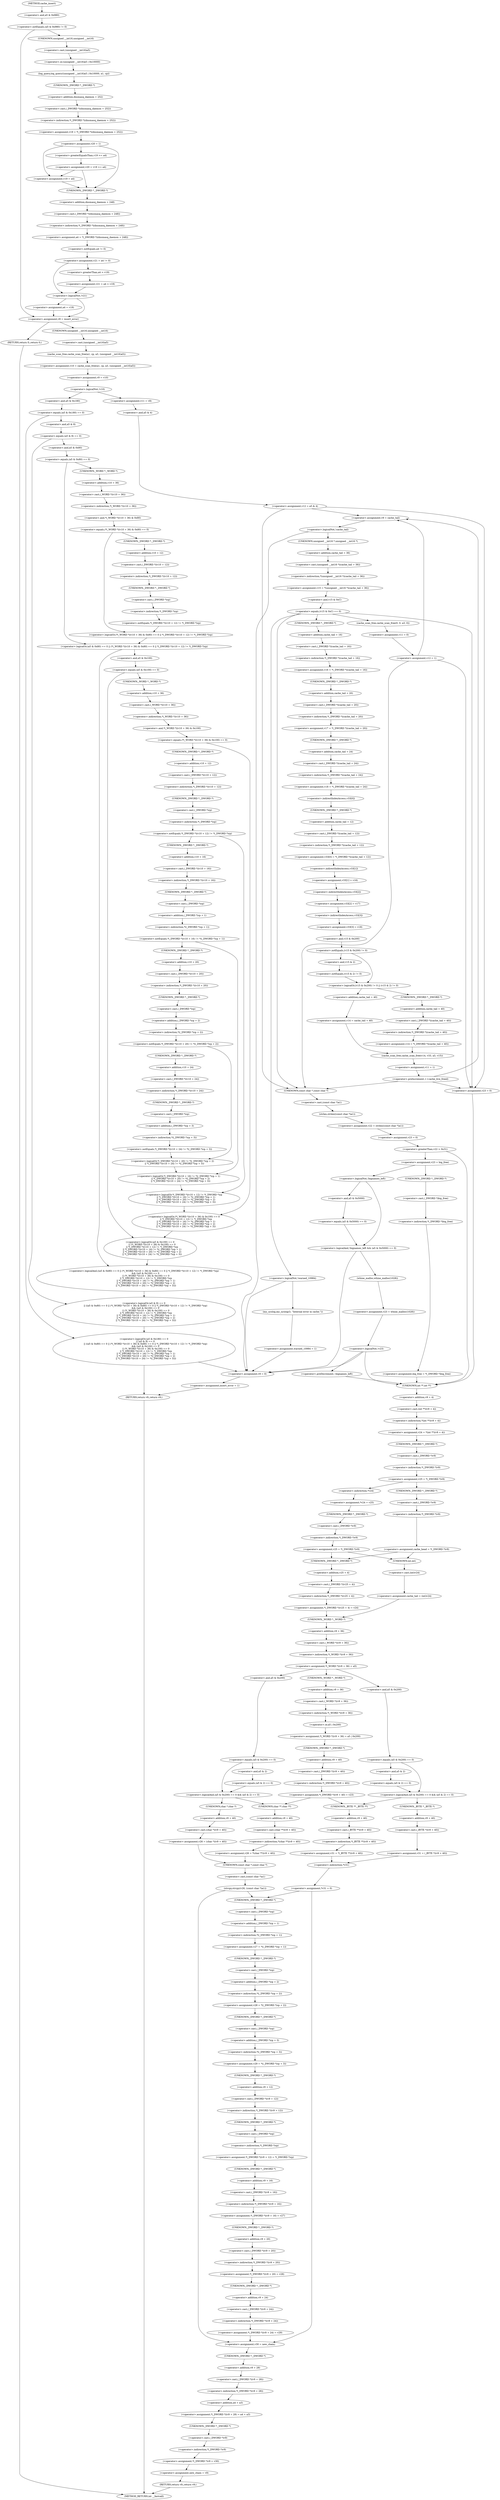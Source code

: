 digraph cache_insert {  
"1000157" [label = "(<operator>.notEquals,(a5 & 0x980) != 0)" ]
"1000158" [label = "(<operator>.and,a5 & 0x980)" ]
"1000163" [label = "(log_query,log_query((unsigned __int16)a5 | 0x10000, a1, cp))" ]
"1000164" [label = "(<operator>.or,(unsigned __int16)a5 | 0x10000)" ]
"1000165" [label = "(<operator>.cast,(unsigned __int16)a5)" ]
"1000166" [label = "(UNKNOWN,unsigned __int16,unsigned __int16)" ]
"1000171" [label = "(<operator>.assignment,v19 = *(_DWORD *)(dnsmasq_daemon + 252))" ]
"1000173" [label = "(<operator>.indirection,*(_DWORD *)(dnsmasq_daemon + 252))" ]
"1000174" [label = "(<operator>.cast,(_DWORD *)(dnsmasq_daemon + 252))" ]
"1000175" [label = "(UNKNOWN,_DWORD *,_DWORD *)" ]
"1000176" [label = "(<operator>.addition,dnsmasq_daemon + 252)" ]
"1000179" [label = "(<operator>.assignment,v20 = 1)" ]
"1000184" [label = "(<operator>.assignment,v20 = v19 >= a4)" ]
"1000186" [label = "(<operator>.greaterEqualsThan,v19 >= a4)" ]
"1000191" [label = "(<operator>.assignment,v19 = a4)" ]
"1000194" [label = "(<operator>.assignment,a4 = *(_DWORD *)(dnsmasq_daemon + 248))" ]
"1000196" [label = "(<operator>.indirection,*(_DWORD *)(dnsmasq_daemon + 248))" ]
"1000197" [label = "(<operator>.cast,(_DWORD *)(dnsmasq_daemon + 248))" ]
"1000198" [label = "(UNKNOWN,_DWORD *,_DWORD *)" ]
"1000199" [label = "(<operator>.addition,dnsmasq_daemon + 248)" ]
"1000202" [label = "(<operator>.assignment,v21 = a4 != 0)" ]
"1000204" [label = "(<operator>.notEquals,a4 != 0)" ]
"1000209" [label = "(<operator>.assignment,v21 = a4 > v19)" ]
"1000211" [label = "(<operator>.greaterThan,a4 > v19)" ]
"1000215" [label = "(<operator>.logicalNot,!v21)" ]
"1000217" [label = "(<operator>.assignment,a4 = v19)" ]
"1000220" [label = "(<operator>.assignment,v8 = insert_error)" ]
"1000225" [label = "(RETURN,return 0;,return 0;)" ]
"1000227" [label = "(<operator>.assignment,v10 = cache_scan_free(a1, cp, a3, (unsigned __int16)a5))" ]
"1000229" [label = "(cache_scan_free,cache_scan_free(a1, cp, a3, (unsigned __int16)a5))" ]
"1000233" [label = "(<operator>.cast,(unsigned __int16)a5)" ]
"1000234" [label = "(UNKNOWN,unsigned __int16,unsigned __int16)" ]
"1000236" [label = "(<operator>.assignment,v9 = v10)" ]
"1000240" [label = "(<operator>.logicalNot,!v10)" ]
"1000243" [label = "(<operator>.assignment,v11 = v8)" ]
"1000246" [label = "(<operator>.assignment,v12 = a5 & 4)" ]
"1000248" [label = "(<operator>.and,a5 & 4)" ]
"1000254" [label = "(<operator>.assignment,v9 = cache_tail)" ]
"1000258" [label = "(<operator>.logicalNot,!cache_tail)" ]
"1000261" [label = "(<operator>.assignment,v15 = *(unsigned __int16 *)(cache_tail + 36))" ]
"1000263" [label = "(<operator>.indirection,*(unsigned __int16 *)(cache_tail + 36))" ]
"1000264" [label = "(<operator>.cast,(unsigned __int16 *)(cache_tail + 36))" ]
"1000265" [label = "(UNKNOWN,unsigned __int16 *,unsigned __int16 *)" ]
"1000266" [label = "(<operator>.addition,cache_tail + 36)" ]
"1000270" [label = "(<operator>.equals,(v15 & 0xC) == 0)" ]
"1000271" [label = "(<operator>.and,v15 & 0xC)" ]
"1000280" [label = "(<operator>.logicalNot,!warned_10984)" ]
"1000283" [label = "(my_syslog,my_syslog(3, \"Internal error in cache.\"))" ]
"1000286" [label = "(<operator>.assignment,warned_10984 = 1)" ]
"1000293" [label = "(<operator>.assignment,v16 = *(_DWORD *)(cache_tail + 16))" ]
"1000295" [label = "(<operator>.indirection,*(_DWORD *)(cache_tail + 16))" ]
"1000296" [label = "(<operator>.cast,(_DWORD *)(cache_tail + 16))" ]
"1000297" [label = "(UNKNOWN,_DWORD *,_DWORD *)" ]
"1000298" [label = "(<operator>.addition,cache_tail + 16)" ]
"1000301" [label = "(<operator>.assignment,v17 = *(_DWORD *)(cache_tail + 20))" ]
"1000303" [label = "(<operator>.indirection,*(_DWORD *)(cache_tail + 20))" ]
"1000304" [label = "(<operator>.cast,(_DWORD *)(cache_tail + 20))" ]
"1000305" [label = "(UNKNOWN,_DWORD *,_DWORD *)" ]
"1000306" [label = "(<operator>.addition,cache_tail + 20)" ]
"1000309" [label = "(<operator>.assignment,v18 = *(_DWORD *)(cache_tail + 24))" ]
"1000311" [label = "(<operator>.indirection,*(_DWORD *)(cache_tail + 24))" ]
"1000312" [label = "(<operator>.cast,(_DWORD *)(cache_tail + 24))" ]
"1000313" [label = "(UNKNOWN,_DWORD *,_DWORD *)" ]
"1000314" [label = "(<operator>.addition,cache_tail + 24)" ]
"1000317" [label = "(<operator>.assignment,v33[0] = *(_DWORD *)(cache_tail + 12))" ]
"1000318" [label = "(<operator>.indirectIndexAccess,v33[0])" ]
"1000321" [label = "(<operator>.indirection,*(_DWORD *)(cache_tail + 12))" ]
"1000322" [label = "(<operator>.cast,(_DWORD *)(cache_tail + 12))" ]
"1000323" [label = "(UNKNOWN,_DWORD *,_DWORD *)" ]
"1000324" [label = "(<operator>.addition,cache_tail + 12)" ]
"1000327" [label = "(<operator>.assignment,v33[1] = v16)" ]
"1000328" [label = "(<operator>.indirectIndexAccess,v33[1])" ]
"1000332" [label = "(<operator>.assignment,v33[2] = v17)" ]
"1000333" [label = "(<operator>.indirectIndexAccess,v33[2])" ]
"1000337" [label = "(<operator>.assignment,v33[3] = v18)" ]
"1000338" [label = "(<operator>.indirectIndexAccess,v33[3])" ]
"1000343" [label = "(<operator>.logicalOr,(v15 & 0x200) != 0 || (v15 & 2) != 0)" ]
"1000344" [label = "(<operator>.notEquals,(v15 & 0x200) != 0)" ]
"1000345" [label = "(<operator>.and,v15 & 0x200)" ]
"1000349" [label = "(<operator>.notEquals,(v15 & 2) != 0)" ]
"1000350" [label = "(<operator>.and,v15 & 2)" ]
"1000354" [label = "(<operator>.assignment,v14 = *(_DWORD *)(cache_tail + 40))" ]
"1000356" [label = "(<operator>.indirection,*(_DWORD *)(cache_tail + 40))" ]
"1000357" [label = "(<operator>.cast,(_DWORD *)(cache_tail + 40))" ]
"1000358" [label = "(UNKNOWN,_DWORD *,_DWORD *)" ]
"1000359" [label = "(<operator>.addition,cache_tail + 40)" ]
"1000363" [label = "(<operator>.assignment,v14 = cache_tail + 40)" ]
"1000365" [label = "(<operator>.addition,cache_tail + 40)" ]
"1000368" [label = "(cache_scan_free,cache_scan_free(v14, v33, a3, v15))" ]
"1000373" [label = "(<operator>.assignment,v11 = 1)" ]
"1000376" [label = "(<operator>.preIncrement,++cache_live_freed)" ]
"1000380" [label = "(cache_scan_free,cache_scan_free(0, 0, a3, 0))" ]
"1000385" [label = "(<operator>.assignment,v11 = 0)" ]
"1000388" [label = "(<operator>.assignment,v12 = 1)" ]
"1000394" [label = "(<operator>.assignment,v22 = strlen((const char *)a1))" ]
"1000396" [label = "(strlen,strlen((const char *)a1))" ]
"1000397" [label = "(<operator>.cast,(const char *)a1)" ]
"1000398" [label = "(UNKNOWN,const char *,const char *)" ]
"1000400" [label = "(<operator>.assignment,v23 = 0)" ]
"1000404" [label = "(<operator>.greaterThan,v22 > 0x31)" ]
"1000408" [label = "(<operator>.assignment,v23 = big_free)" ]
"1000414" [label = "(<operator>.assignment,big_free = *(_DWORD *)big_free)" ]
"1000416" [label = "(<operator>.indirection,*(_DWORD *)big_free)" ]
"1000417" [label = "(<operator>.cast,(_DWORD *)big_free)" ]
"1000418" [label = "(UNKNOWN,_DWORD *,_DWORD *)" ]
"1000423" [label = "(<operator>.logicalAnd,!bignames_left && (a5 & 0x5000) == 0)" ]
"1000424" [label = "(<operator>.logicalNot,!bignames_left)" ]
"1000426" [label = "(<operator>.equals,(a5 & 0x5000) == 0)" ]
"1000427" [label = "(<operator>.and,a5 & 0x5000)" ]
"1000432" [label = "(<operator>.assignment,v23 = whine_malloc(1028))" ]
"1000434" [label = "(whine_malloc,whine_malloc(1028))" ]
"1000437" [label = "(<operator>.logicalNot,!v23)" ]
"1000442" [label = "(<operator>.preDecrement,--bignames_left)" ]
"1000446" [label = "(<operator>.assignment,v23 = 0)" ]
"1000449" [label = "(<operator>.assignment,v24 = *(int **)(v9 + 4))" ]
"1000451" [label = "(<operator>.indirection,*(int **)(v9 + 4))" ]
"1000452" [label = "(<operator>.cast,(int **)(v9 + 4))" ]
"1000453" [label = "(UNKNOWN,int **,int **)" ]
"1000454" [label = "(<operator>.addition,v9 + 4)" ]
"1000457" [label = "(<operator>.assignment,v25 = *(_DWORD *)v9)" ]
"1000459" [label = "(<operator>.indirection,*(_DWORD *)v9)" ]
"1000460" [label = "(<operator>.cast,(_DWORD *)v9)" ]
"1000461" [label = "(UNKNOWN,_DWORD *,_DWORD *)" ]
"1000466" [label = "(<operator>.assignment,*v24 = v25)" ]
"1000467" [label = "(<operator>.indirection,*v24)" ]
"1000470" [label = "(<operator>.assignment,v25 = *(_DWORD *)v9)" ]
"1000472" [label = "(<operator>.indirection,*(_DWORD *)v9)" ]
"1000473" [label = "(<operator>.cast,(_DWORD *)v9)" ]
"1000474" [label = "(UNKNOWN,_DWORD *,_DWORD *)" ]
"1000478" [label = "(<operator>.assignment,cache_head = *(_DWORD *)v9)" ]
"1000480" [label = "(<operator>.indirection,*(_DWORD *)v9)" ]
"1000481" [label = "(<operator>.cast,(_DWORD *)v9)" ]
"1000482" [label = "(UNKNOWN,_DWORD *,_DWORD *)" ]
"1000486" [label = "(<operator>.assignment,*(_DWORD *)(v25 + 4) = v24)" ]
"1000487" [label = "(<operator>.indirection,*(_DWORD *)(v25 + 4))" ]
"1000488" [label = "(<operator>.cast,(_DWORD *)(v25 + 4))" ]
"1000489" [label = "(UNKNOWN,_DWORD *,_DWORD *)" ]
"1000490" [label = "(<operator>.addition,v25 + 4)" ]
"1000495" [label = "(<operator>.assignment,cache_tail = (int)v24)" ]
"1000497" [label = "(<operator>.cast,(int)v24)" ]
"1000498" [label = "(UNKNOWN,int,int)" ]
"1000500" [label = "(<operator>.assignment,*(_WORD *)(v9 + 36) = a5)" ]
"1000501" [label = "(<operator>.indirection,*(_WORD *)(v9 + 36))" ]
"1000502" [label = "(<operator>.cast,(_WORD *)(v9 + 36))" ]
"1000503" [label = "(UNKNOWN,_WORD *,_WORD *)" ]
"1000504" [label = "(<operator>.addition,v9 + 36)" ]
"1000511" [label = "(<operator>.assignment,*(_WORD *)(v9 + 36) = a5 | 0x200)" ]
"1000512" [label = "(<operator>.indirection,*(_WORD *)(v9 + 36))" ]
"1000513" [label = "(<operator>.cast,(_WORD *)(v9 + 36))" ]
"1000514" [label = "(UNKNOWN,_WORD *,_WORD *)" ]
"1000515" [label = "(<operator>.addition,v9 + 36)" ]
"1000518" [label = "(<operator>.or,a5 | 0x200)" ]
"1000521" [label = "(<operator>.assignment,*(_DWORD *)(v9 + 40) = v23)" ]
"1000522" [label = "(<operator>.indirection,*(_DWORD *)(v9 + 40))" ]
"1000523" [label = "(<operator>.cast,(_DWORD *)(v9 + 40))" ]
"1000524" [label = "(UNKNOWN,_DWORD *,_DWORD *)" ]
"1000525" [label = "(<operator>.addition,v9 + 40)" ]
"1000538" [label = "(<operator>.logicalAnd,(a5 & 0x200) == 0 && (a5 & 2) == 0)" ]
"1000539" [label = "(<operator>.equals,(a5 & 0x200) == 0)" ]
"1000540" [label = "(<operator>.and,a5 & 0x200)" ]
"1000544" [label = "(<operator>.equals,(a5 & 2) == 0)" ]
"1000545" [label = "(<operator>.and,a5 & 2)" ]
"1000550" [label = "(<operator>.assignment,v26 = (char *)(v9 + 40))" ]
"1000552" [label = "(<operator>.cast,(char *)(v9 + 40))" ]
"1000553" [label = "(UNKNOWN,char *,char *)" ]
"1000554" [label = "(<operator>.addition,v9 + 40)" ]
"1000559" [label = "(<operator>.assignment,v26 = *(char **)(v9 + 40))" ]
"1000561" [label = "(<operator>.indirection,*(char **)(v9 + 40))" ]
"1000562" [label = "(<operator>.cast,(char **)(v9 + 40))" ]
"1000563" [label = "(UNKNOWN,char **,char **)" ]
"1000564" [label = "(<operator>.addition,v9 + 40)" ]
"1000568" [label = "(strcpy,strcpy(v26, (const char *)a1))" ]
"1000570" [label = "(<operator>.cast,(const char *)a1)" ]
"1000571" [label = "(UNKNOWN,const char *,const char *)" ]
"1000577" [label = "(<operator>.assignment,v27 = *((_DWORD *)cp + 1))" ]
"1000579" [label = "(<operator>.indirection,*((_DWORD *)cp + 1))" ]
"1000580" [label = "(<operator>.addition,(_DWORD *)cp + 1)" ]
"1000581" [label = "(<operator>.cast,(_DWORD *)cp)" ]
"1000582" [label = "(UNKNOWN,_DWORD *,_DWORD *)" ]
"1000585" [label = "(<operator>.assignment,v28 = *((_DWORD *)cp + 2))" ]
"1000587" [label = "(<operator>.indirection,*((_DWORD *)cp + 2))" ]
"1000588" [label = "(<operator>.addition,(_DWORD *)cp + 2)" ]
"1000589" [label = "(<operator>.cast,(_DWORD *)cp)" ]
"1000590" [label = "(UNKNOWN,_DWORD *,_DWORD *)" ]
"1000593" [label = "(<operator>.assignment,v29 = *((_DWORD *)cp + 3))" ]
"1000595" [label = "(<operator>.indirection,*((_DWORD *)cp + 3))" ]
"1000596" [label = "(<operator>.addition,(_DWORD *)cp + 3)" ]
"1000597" [label = "(<operator>.cast,(_DWORD *)cp)" ]
"1000598" [label = "(UNKNOWN,_DWORD *,_DWORD *)" ]
"1000601" [label = "(<operator>.assignment,*(_DWORD *)(v9 + 12) = *(_DWORD *)cp)" ]
"1000602" [label = "(<operator>.indirection,*(_DWORD *)(v9 + 12))" ]
"1000603" [label = "(<operator>.cast,(_DWORD *)(v9 + 12))" ]
"1000604" [label = "(UNKNOWN,_DWORD *,_DWORD *)" ]
"1000605" [label = "(<operator>.addition,v9 + 12)" ]
"1000608" [label = "(<operator>.indirection,*(_DWORD *)cp)" ]
"1000609" [label = "(<operator>.cast,(_DWORD *)cp)" ]
"1000610" [label = "(UNKNOWN,_DWORD *,_DWORD *)" ]
"1000612" [label = "(<operator>.assignment,*(_DWORD *)(v9 + 16) = v27)" ]
"1000613" [label = "(<operator>.indirection,*(_DWORD *)(v9 + 16))" ]
"1000614" [label = "(<operator>.cast,(_DWORD *)(v9 + 16))" ]
"1000615" [label = "(UNKNOWN,_DWORD *,_DWORD *)" ]
"1000616" [label = "(<operator>.addition,v9 + 16)" ]
"1000620" [label = "(<operator>.assignment,*(_DWORD *)(v9 + 20) = v28)" ]
"1000621" [label = "(<operator>.indirection,*(_DWORD *)(v9 + 20))" ]
"1000622" [label = "(<operator>.cast,(_DWORD *)(v9 + 20))" ]
"1000623" [label = "(UNKNOWN,_DWORD *,_DWORD *)" ]
"1000624" [label = "(<operator>.addition,v9 + 20)" ]
"1000628" [label = "(<operator>.assignment,*(_DWORD *)(v9 + 24) = v29)" ]
"1000629" [label = "(<operator>.indirection,*(_DWORD *)(v9 + 24))" ]
"1000630" [label = "(<operator>.cast,(_DWORD *)(v9 + 24))" ]
"1000631" [label = "(UNKNOWN,_DWORD *,_DWORD *)" ]
"1000632" [label = "(<operator>.addition,v9 + 24)" ]
"1000636" [label = "(<operator>.assignment,v30 = new_chain)" ]
"1000639" [label = "(<operator>.assignment,*(_DWORD *)(v9 + 28) = a4 + a3)" ]
"1000640" [label = "(<operator>.indirection,*(_DWORD *)(v9 + 28))" ]
"1000641" [label = "(<operator>.cast,(_DWORD *)(v9 + 28))" ]
"1000642" [label = "(UNKNOWN,_DWORD *,_DWORD *)" ]
"1000643" [label = "(<operator>.addition,v9 + 28)" ]
"1000646" [label = "(<operator>.addition,a4 + a3)" ]
"1000649" [label = "(<operator>.assignment,*(_DWORD *)v9 = v30)" ]
"1000650" [label = "(<operator>.indirection,*(_DWORD *)v9)" ]
"1000651" [label = "(<operator>.cast,(_DWORD *)v9)" ]
"1000652" [label = "(UNKNOWN,_DWORD *,_DWORD *)" ]
"1000655" [label = "(<operator>.assignment,new_chain = v9)" ]
"1000658" [label = "(RETURN,return v9;,return v9;)" ]
"1000661" [label = "(<operator>.logicalAnd,(a5 & 0x200) == 0 && (a5 & 2) == 0)" ]
"1000662" [label = "(<operator>.equals,(a5 & 0x200) == 0)" ]
"1000663" [label = "(<operator>.and,a5 & 0x200)" ]
"1000667" [label = "(<operator>.equals,(a5 & 2) == 0)" ]
"1000668" [label = "(<operator>.and,a5 & 2)" ]
"1000673" [label = "(<operator>.assignment,v31 = (_BYTE *)(v9 + 40))" ]
"1000675" [label = "(<operator>.cast,(_BYTE *)(v9 + 40))" ]
"1000676" [label = "(UNKNOWN,_BYTE *,_BYTE *)" ]
"1000677" [label = "(<operator>.addition,v9 + 40)" ]
"1000681" [label = "(<operator>.assignment,*v31 = 0)" ]
"1000682" [label = "(<operator>.indirection,*v31)" ]
"1000686" [label = "(<operator>.assignment,v31 = *(_BYTE **)(v9 + 40))" ]
"1000688" [label = "(<operator>.indirection,*(_BYTE **)(v9 + 40))" ]
"1000689" [label = "(<operator>.cast,(_BYTE **)(v9 + 40))" ]
"1000690" [label = "(UNKNOWN,_BYTE **,_BYTE **)" ]
"1000691" [label = "(<operator>.addition,v9 + 40)" ]
"1000696" [label = "(<operator>.logicalOr,(a5 & 0x180) == 0\n    || (a5 & 8) == 0\n    || ((a5 & 0x80) == 0 || (*(_WORD *)(v10 + 36) & 0x80) == 0 || *(_DWORD *)(v10 + 12) != *(_DWORD *)cp)\n    && ((a5 & 0x100) == 0\n     || (*(_WORD *)(v10 + 36) & 0x100) == 0\n     || *(_DWORD *)(v10 + 12) != *(_DWORD *)cp\n     || *(_DWORD *)(v10 + 16) != *((_DWORD *)cp + 1)\n     || *(_DWORD *)(v10 + 20) != *((_DWORD *)cp + 2)\n     || *(_DWORD *)(v10 + 24) != *((_DWORD *)cp + 3)))" ]
"1000697" [label = "(<operator>.equals,(a5 & 0x180) == 0)" ]
"1000698" [label = "(<operator>.and,a5 & 0x180)" ]
"1000702" [label = "(<operator>.logicalOr,(a5 & 8) == 0\n    || ((a5 & 0x80) == 0 || (*(_WORD *)(v10 + 36) & 0x80) == 0 || *(_DWORD *)(v10 + 12) != *(_DWORD *)cp)\n    && ((a5 & 0x100) == 0\n     || (*(_WORD *)(v10 + 36) & 0x100) == 0\n     || *(_DWORD *)(v10 + 12) != *(_DWORD *)cp\n     || *(_DWORD *)(v10 + 16) != *((_DWORD *)cp + 1)\n     || *(_DWORD *)(v10 + 20) != *((_DWORD *)cp + 2)\n     || *(_DWORD *)(v10 + 24) != *((_DWORD *)cp + 3)))" ]
"1000703" [label = "(<operator>.equals,(a5 & 8) == 0)" ]
"1000704" [label = "(<operator>.and,a5 & 8)" ]
"1000708" [label = "(<operator>.logicalAnd,((a5 & 0x80) == 0 || (*(_WORD *)(v10 + 36) & 0x80) == 0 || *(_DWORD *)(v10 + 12) != *(_DWORD *)cp)\n    && ((a5 & 0x100) == 0\n     || (*(_WORD *)(v10 + 36) & 0x100) == 0\n     || *(_DWORD *)(v10 + 12) != *(_DWORD *)cp\n     || *(_DWORD *)(v10 + 16) != *((_DWORD *)cp + 1)\n     || *(_DWORD *)(v10 + 20) != *((_DWORD *)cp + 2)\n     || *(_DWORD *)(v10 + 24) != *((_DWORD *)cp + 3)))" ]
"1000709" [label = "(<operator>.logicalOr,(a5 & 0x80) == 0 || (*(_WORD *)(v10 + 36) & 0x80) == 0 || *(_DWORD *)(v10 + 12) != *(_DWORD *)cp)" ]
"1000710" [label = "(<operator>.equals,(a5 & 0x80) == 0)" ]
"1000711" [label = "(<operator>.and,a5 & 0x80)" ]
"1000715" [label = "(<operator>.logicalOr,(*(_WORD *)(v10 + 36) & 0x80) == 0 || *(_DWORD *)(v10 + 12) != *(_DWORD *)cp)" ]
"1000716" [label = "(<operator>.equals,(*(_WORD *)(v10 + 36) & 0x80) == 0)" ]
"1000717" [label = "(<operator>.and,*(_WORD *)(v10 + 36) & 0x80)" ]
"1000718" [label = "(<operator>.indirection,*(_WORD *)(v10 + 36))" ]
"1000719" [label = "(<operator>.cast,(_WORD *)(v10 + 36))" ]
"1000720" [label = "(UNKNOWN,_WORD *,_WORD *)" ]
"1000721" [label = "(<operator>.addition,v10 + 36)" ]
"1000726" [label = "(<operator>.notEquals,*(_DWORD *)(v10 + 12) != *(_DWORD *)cp)" ]
"1000727" [label = "(<operator>.indirection,*(_DWORD *)(v10 + 12))" ]
"1000728" [label = "(<operator>.cast,(_DWORD *)(v10 + 12))" ]
"1000729" [label = "(UNKNOWN,_DWORD *,_DWORD *)" ]
"1000730" [label = "(<operator>.addition,v10 + 12)" ]
"1000733" [label = "(<operator>.indirection,*(_DWORD *)cp)" ]
"1000734" [label = "(<operator>.cast,(_DWORD *)cp)" ]
"1000735" [label = "(UNKNOWN,_DWORD *,_DWORD *)" ]
"1000737" [label = "(<operator>.logicalOr,(a5 & 0x100) == 0\n     || (*(_WORD *)(v10 + 36) & 0x100) == 0\n     || *(_DWORD *)(v10 + 12) != *(_DWORD *)cp\n     || *(_DWORD *)(v10 + 16) != *((_DWORD *)cp + 1)\n     || *(_DWORD *)(v10 + 20) != *((_DWORD *)cp + 2)\n     || *(_DWORD *)(v10 + 24) != *((_DWORD *)cp + 3))" ]
"1000738" [label = "(<operator>.equals,(a5 & 0x100) == 0)" ]
"1000739" [label = "(<operator>.and,a5 & 0x100)" ]
"1000743" [label = "(<operator>.logicalOr,(*(_WORD *)(v10 + 36) & 0x100) == 0\n     || *(_DWORD *)(v10 + 12) != *(_DWORD *)cp\n     || *(_DWORD *)(v10 + 16) != *((_DWORD *)cp + 1)\n     || *(_DWORD *)(v10 + 20) != *((_DWORD *)cp + 2)\n     || *(_DWORD *)(v10 + 24) != *((_DWORD *)cp + 3))" ]
"1000744" [label = "(<operator>.equals,(*(_WORD *)(v10 + 36) & 0x100) == 0)" ]
"1000745" [label = "(<operator>.and,*(_WORD *)(v10 + 36) & 0x100)" ]
"1000746" [label = "(<operator>.indirection,*(_WORD *)(v10 + 36))" ]
"1000747" [label = "(<operator>.cast,(_WORD *)(v10 + 36))" ]
"1000748" [label = "(UNKNOWN,_WORD *,_WORD *)" ]
"1000749" [label = "(<operator>.addition,v10 + 36)" ]
"1000754" [label = "(<operator>.logicalOr,*(_DWORD *)(v10 + 12) != *(_DWORD *)cp\n     || *(_DWORD *)(v10 + 16) != *((_DWORD *)cp + 1)\n     || *(_DWORD *)(v10 + 20) != *((_DWORD *)cp + 2)\n     || *(_DWORD *)(v10 + 24) != *((_DWORD *)cp + 3))" ]
"1000755" [label = "(<operator>.notEquals,*(_DWORD *)(v10 + 12) != *(_DWORD *)cp)" ]
"1000756" [label = "(<operator>.indirection,*(_DWORD *)(v10 + 12))" ]
"1000757" [label = "(<operator>.cast,(_DWORD *)(v10 + 12))" ]
"1000758" [label = "(UNKNOWN,_DWORD *,_DWORD *)" ]
"1000759" [label = "(<operator>.addition,v10 + 12)" ]
"1000762" [label = "(<operator>.indirection,*(_DWORD *)cp)" ]
"1000763" [label = "(<operator>.cast,(_DWORD *)cp)" ]
"1000764" [label = "(UNKNOWN,_DWORD *,_DWORD *)" ]
"1000766" [label = "(<operator>.logicalOr,*(_DWORD *)(v10 + 16) != *((_DWORD *)cp + 1)\n     || *(_DWORD *)(v10 + 20) != *((_DWORD *)cp + 2)\n     || *(_DWORD *)(v10 + 24) != *((_DWORD *)cp + 3))" ]
"1000767" [label = "(<operator>.notEquals,*(_DWORD *)(v10 + 16) != *((_DWORD *)cp + 1))" ]
"1000768" [label = "(<operator>.indirection,*(_DWORD *)(v10 + 16))" ]
"1000769" [label = "(<operator>.cast,(_DWORD *)(v10 + 16))" ]
"1000770" [label = "(UNKNOWN,_DWORD *,_DWORD *)" ]
"1000771" [label = "(<operator>.addition,v10 + 16)" ]
"1000774" [label = "(<operator>.indirection,*((_DWORD *)cp + 1))" ]
"1000775" [label = "(<operator>.addition,(_DWORD *)cp + 1)" ]
"1000776" [label = "(<operator>.cast,(_DWORD *)cp)" ]
"1000777" [label = "(UNKNOWN,_DWORD *,_DWORD *)" ]
"1000780" [label = "(<operator>.logicalOr,*(_DWORD *)(v10 + 20) != *((_DWORD *)cp + 2)\n     || *(_DWORD *)(v10 + 24) != *((_DWORD *)cp + 3))" ]
"1000781" [label = "(<operator>.notEquals,*(_DWORD *)(v10 + 20) != *((_DWORD *)cp + 2))" ]
"1000782" [label = "(<operator>.indirection,*(_DWORD *)(v10 + 20))" ]
"1000783" [label = "(<operator>.cast,(_DWORD *)(v10 + 20))" ]
"1000784" [label = "(UNKNOWN,_DWORD *,_DWORD *)" ]
"1000785" [label = "(<operator>.addition,v10 + 20)" ]
"1000788" [label = "(<operator>.indirection,*((_DWORD *)cp + 2))" ]
"1000789" [label = "(<operator>.addition,(_DWORD *)cp + 2)" ]
"1000790" [label = "(<operator>.cast,(_DWORD *)cp)" ]
"1000791" [label = "(UNKNOWN,_DWORD *,_DWORD *)" ]
"1000794" [label = "(<operator>.notEquals,*(_DWORD *)(v10 + 24) != *((_DWORD *)cp + 3))" ]
"1000795" [label = "(<operator>.indirection,*(_DWORD *)(v10 + 24))" ]
"1000796" [label = "(<operator>.cast,(_DWORD *)(v10 + 24))" ]
"1000797" [label = "(UNKNOWN,_DWORD *,_DWORD *)" ]
"1000798" [label = "(<operator>.addition,v10 + 24)" ]
"1000801" [label = "(<operator>.indirection,*((_DWORD *)cp + 3))" ]
"1000802" [label = "(<operator>.addition,(_DWORD *)cp + 3)" ]
"1000803" [label = "(<operator>.cast,(_DWORD *)cp)" ]
"1000804" [label = "(UNKNOWN,_DWORD *,_DWORD *)" ]
"1000809" [label = "(<operator>.assignment,v9 = 0)" ]
"1000812" [label = "(<operator>.assignment,insert_error = 1)" ]
"1000815" [label = "(RETURN,return v9;,return v9;)" ]
"1000125" [label = "(METHOD,cache_insert)" ]
"1000817" [label = "(METHOD_RETURN,int __fastcall)" ]
  "1000157" -> "1000166" 
  "1000157" -> "1000220" 
  "1000158" -> "1000157" 
  "1000163" -> "1000175" 
  "1000164" -> "1000163" 
  "1000165" -> "1000164" 
  "1000166" -> "1000165" 
  "1000171" -> "1000179" 
  "1000173" -> "1000171" 
  "1000174" -> "1000173" 
  "1000175" -> "1000176" 
  "1000176" -> "1000174" 
  "1000179" -> "1000186" 
  "1000179" -> "1000191" 
  "1000179" -> "1000198" 
  "1000184" -> "1000191" 
  "1000184" -> "1000198" 
  "1000186" -> "1000184" 
  "1000191" -> "1000198" 
  "1000194" -> "1000204" 
  "1000196" -> "1000194" 
  "1000197" -> "1000196" 
  "1000198" -> "1000199" 
  "1000199" -> "1000197" 
  "1000202" -> "1000211" 
  "1000202" -> "1000215" 
  "1000204" -> "1000202" 
  "1000209" -> "1000215" 
  "1000211" -> "1000209" 
  "1000215" -> "1000217" 
  "1000215" -> "1000220" 
  "1000217" -> "1000220" 
  "1000220" -> "1000225" 
  "1000220" -> "1000234" 
  "1000225" -> "1000817" 
  "1000227" -> "1000236" 
  "1000229" -> "1000227" 
  "1000233" -> "1000229" 
  "1000234" -> "1000233" 
  "1000236" -> "1000240" 
  "1000240" -> "1000243" 
  "1000240" -> "1000698" 
  "1000243" -> "1000248" 
  "1000246" -> "1000254" 
  "1000246" -> "1000398" 
  "1000246" -> "1000446" 
  "1000248" -> "1000246" 
  "1000254" -> "1000258" 
  "1000258" -> "1000809" 
  "1000258" -> "1000265" 
  "1000261" -> "1000271" 
  "1000263" -> "1000261" 
  "1000264" -> "1000263" 
  "1000265" -> "1000266" 
  "1000266" -> "1000264" 
  "1000270" -> "1000398" 
  "1000270" -> "1000446" 
  "1000270" -> "1000280" 
  "1000270" -> "1000297" 
  "1000270" -> "1000380" 
  "1000271" -> "1000270" 
  "1000280" -> "1000283" 
  "1000280" -> "1000809" 
  "1000283" -> "1000286" 
  "1000286" -> "1000809" 
  "1000293" -> "1000305" 
  "1000295" -> "1000293" 
  "1000296" -> "1000295" 
  "1000297" -> "1000298" 
  "1000298" -> "1000296" 
  "1000301" -> "1000313" 
  "1000303" -> "1000301" 
  "1000304" -> "1000303" 
  "1000305" -> "1000306" 
  "1000306" -> "1000304" 
  "1000309" -> "1000318" 
  "1000311" -> "1000309" 
  "1000312" -> "1000311" 
  "1000313" -> "1000314" 
  "1000314" -> "1000312" 
  "1000317" -> "1000328" 
  "1000318" -> "1000323" 
  "1000321" -> "1000317" 
  "1000322" -> "1000321" 
  "1000323" -> "1000324" 
  "1000324" -> "1000322" 
  "1000327" -> "1000333" 
  "1000328" -> "1000327" 
  "1000332" -> "1000338" 
  "1000333" -> "1000332" 
  "1000337" -> "1000345" 
  "1000338" -> "1000337" 
  "1000343" -> "1000358" 
  "1000343" -> "1000365" 
  "1000344" -> "1000343" 
  "1000344" -> "1000350" 
  "1000345" -> "1000344" 
  "1000349" -> "1000343" 
  "1000350" -> "1000349" 
  "1000354" -> "1000368" 
  "1000356" -> "1000354" 
  "1000357" -> "1000356" 
  "1000358" -> "1000359" 
  "1000359" -> "1000357" 
  "1000363" -> "1000368" 
  "1000365" -> "1000363" 
  "1000368" -> "1000373" 
  "1000373" -> "1000376" 
  "1000376" -> "1000254" 
  "1000376" -> "1000398" 
  "1000376" -> "1000446" 
  "1000380" -> "1000385" 
  "1000385" -> "1000388" 
  "1000388" -> "1000254" 
  "1000388" -> "1000398" 
  "1000388" -> "1000446" 
  "1000394" -> "1000400" 
  "1000396" -> "1000394" 
  "1000397" -> "1000396" 
  "1000398" -> "1000397" 
  "1000400" -> "1000404" 
  "1000404" -> "1000408" 
  "1000404" -> "1000453" 
  "1000408" -> "1000418" 
  "1000408" -> "1000424" 
  "1000414" -> "1000453" 
  "1000416" -> "1000414" 
  "1000417" -> "1000416" 
  "1000418" -> "1000417" 
  "1000423" -> "1000809" 
  "1000423" -> "1000434" 
  "1000424" -> "1000423" 
  "1000424" -> "1000427" 
  "1000426" -> "1000423" 
  "1000427" -> "1000426" 
  "1000432" -> "1000437" 
  "1000434" -> "1000432" 
  "1000437" -> "1000809" 
  "1000437" -> "1000442" 
  "1000437" -> "1000453" 
  "1000442" -> "1000453" 
  "1000446" -> "1000453" 
  "1000449" -> "1000461" 
  "1000451" -> "1000449" 
  "1000452" -> "1000451" 
  "1000453" -> "1000454" 
  "1000454" -> "1000452" 
  "1000457" -> "1000467" 
  "1000457" -> "1000482" 
  "1000459" -> "1000457" 
  "1000460" -> "1000459" 
  "1000461" -> "1000460" 
  "1000466" -> "1000474" 
  "1000467" -> "1000466" 
  "1000470" -> "1000489" 
  "1000470" -> "1000498" 
  "1000472" -> "1000470" 
  "1000473" -> "1000472" 
  "1000474" -> "1000473" 
  "1000478" -> "1000489" 
  "1000478" -> "1000498" 
  "1000480" -> "1000478" 
  "1000481" -> "1000480" 
  "1000482" -> "1000481" 
  "1000486" -> "1000503" 
  "1000487" -> "1000486" 
  "1000488" -> "1000487" 
  "1000489" -> "1000490" 
  "1000490" -> "1000488" 
  "1000495" -> "1000503" 
  "1000497" -> "1000495" 
  "1000498" -> "1000497" 
  "1000500" -> "1000514" 
  "1000500" -> "1000540" 
  "1000500" -> "1000663" 
  "1000501" -> "1000500" 
  "1000502" -> "1000501" 
  "1000503" -> "1000504" 
  "1000504" -> "1000502" 
  "1000511" -> "1000524" 
  "1000512" -> "1000518" 
  "1000513" -> "1000512" 
  "1000514" -> "1000515" 
  "1000515" -> "1000513" 
  "1000518" -> "1000511" 
  "1000521" -> "1000563" 
  "1000521" -> "1000690" 
  "1000522" -> "1000521" 
  "1000523" -> "1000522" 
  "1000524" -> "1000525" 
  "1000525" -> "1000523" 
  "1000538" -> "1000553" 
  "1000538" -> "1000563" 
  "1000539" -> "1000538" 
  "1000539" -> "1000545" 
  "1000540" -> "1000539" 
  "1000544" -> "1000538" 
  "1000545" -> "1000544" 
  "1000550" -> "1000571" 
  "1000552" -> "1000550" 
  "1000553" -> "1000554" 
  "1000554" -> "1000552" 
  "1000559" -> "1000571" 
  "1000561" -> "1000559" 
  "1000562" -> "1000561" 
  "1000563" -> "1000564" 
  "1000564" -> "1000562" 
  "1000568" -> "1000582" 
  "1000568" -> "1000636" 
  "1000570" -> "1000568" 
  "1000571" -> "1000570" 
  "1000577" -> "1000590" 
  "1000579" -> "1000577" 
  "1000580" -> "1000579" 
  "1000581" -> "1000580" 
  "1000582" -> "1000581" 
  "1000585" -> "1000598" 
  "1000587" -> "1000585" 
  "1000588" -> "1000587" 
  "1000589" -> "1000588" 
  "1000590" -> "1000589" 
  "1000593" -> "1000604" 
  "1000595" -> "1000593" 
  "1000596" -> "1000595" 
  "1000597" -> "1000596" 
  "1000598" -> "1000597" 
  "1000601" -> "1000615" 
  "1000602" -> "1000610" 
  "1000603" -> "1000602" 
  "1000604" -> "1000605" 
  "1000605" -> "1000603" 
  "1000608" -> "1000601" 
  "1000609" -> "1000608" 
  "1000610" -> "1000609" 
  "1000612" -> "1000623" 
  "1000613" -> "1000612" 
  "1000614" -> "1000613" 
  "1000615" -> "1000616" 
  "1000616" -> "1000614" 
  "1000620" -> "1000631" 
  "1000621" -> "1000620" 
  "1000622" -> "1000621" 
  "1000623" -> "1000624" 
  "1000624" -> "1000622" 
  "1000628" -> "1000636" 
  "1000629" -> "1000628" 
  "1000630" -> "1000629" 
  "1000631" -> "1000632" 
  "1000632" -> "1000630" 
  "1000636" -> "1000642" 
  "1000639" -> "1000652" 
  "1000640" -> "1000646" 
  "1000641" -> "1000640" 
  "1000642" -> "1000643" 
  "1000643" -> "1000641" 
  "1000646" -> "1000639" 
  "1000649" -> "1000655" 
  "1000650" -> "1000649" 
  "1000651" -> "1000650" 
  "1000652" -> "1000651" 
  "1000655" -> "1000658" 
  "1000658" -> "1000817" 
  "1000661" -> "1000676" 
  "1000661" -> "1000690" 
  "1000662" -> "1000661" 
  "1000662" -> "1000668" 
  "1000663" -> "1000662" 
  "1000667" -> "1000661" 
  "1000668" -> "1000667" 
  "1000673" -> "1000682" 
  "1000675" -> "1000673" 
  "1000676" -> "1000677" 
  "1000677" -> "1000675" 
  "1000681" -> "1000582" 
  "1000681" -> "1000636" 
  "1000682" -> "1000681" 
  "1000686" -> "1000682" 
  "1000688" -> "1000686" 
  "1000689" -> "1000688" 
  "1000690" -> "1000691" 
  "1000691" -> "1000689" 
  "1000696" -> "1000809" 
  "1000696" -> "1000815" 
  "1000697" -> "1000696" 
  "1000697" -> "1000704" 
  "1000698" -> "1000697" 
  "1000702" -> "1000696" 
  "1000703" -> "1000702" 
  "1000703" -> "1000711" 
  "1000704" -> "1000703" 
  "1000708" -> "1000702" 
  "1000709" -> "1000708" 
  "1000709" -> "1000739" 
  "1000710" -> "1000720" 
  "1000710" -> "1000709" 
  "1000711" -> "1000710" 
  "1000715" -> "1000709" 
  "1000716" -> "1000729" 
  "1000716" -> "1000715" 
  "1000717" -> "1000716" 
  "1000718" -> "1000717" 
  "1000719" -> "1000718" 
  "1000720" -> "1000721" 
  "1000721" -> "1000719" 
  "1000726" -> "1000715" 
  "1000727" -> "1000735" 
  "1000728" -> "1000727" 
  "1000729" -> "1000730" 
  "1000730" -> "1000728" 
  "1000733" -> "1000726" 
  "1000734" -> "1000733" 
  "1000735" -> "1000734" 
  "1000737" -> "1000708" 
  "1000738" -> "1000748" 
  "1000738" -> "1000737" 
  "1000739" -> "1000738" 
  "1000743" -> "1000737" 
  "1000744" -> "1000758" 
  "1000744" -> "1000743" 
  "1000745" -> "1000744" 
  "1000746" -> "1000745" 
  "1000747" -> "1000746" 
  "1000748" -> "1000749" 
  "1000749" -> "1000747" 
  "1000754" -> "1000743" 
  "1000755" -> "1000770" 
  "1000755" -> "1000754" 
  "1000756" -> "1000764" 
  "1000757" -> "1000756" 
  "1000758" -> "1000759" 
  "1000759" -> "1000757" 
  "1000762" -> "1000755" 
  "1000763" -> "1000762" 
  "1000764" -> "1000763" 
  "1000766" -> "1000754" 
  "1000767" -> "1000784" 
  "1000767" -> "1000766" 
  "1000768" -> "1000777" 
  "1000769" -> "1000768" 
  "1000770" -> "1000771" 
  "1000771" -> "1000769" 
  "1000774" -> "1000767" 
  "1000775" -> "1000774" 
  "1000776" -> "1000775" 
  "1000777" -> "1000776" 
  "1000780" -> "1000766" 
  "1000781" -> "1000797" 
  "1000781" -> "1000780" 
  "1000782" -> "1000791" 
  "1000783" -> "1000782" 
  "1000784" -> "1000785" 
  "1000785" -> "1000783" 
  "1000788" -> "1000781" 
  "1000789" -> "1000788" 
  "1000790" -> "1000789" 
  "1000791" -> "1000790" 
  "1000794" -> "1000780" 
  "1000795" -> "1000804" 
  "1000796" -> "1000795" 
  "1000797" -> "1000798" 
  "1000798" -> "1000796" 
  "1000801" -> "1000794" 
  "1000802" -> "1000801" 
  "1000803" -> "1000802" 
  "1000804" -> "1000803" 
  "1000809" -> "1000812" 
  "1000812" -> "1000815" 
  "1000815" -> "1000817" 
  "1000125" -> "1000158" 
}
